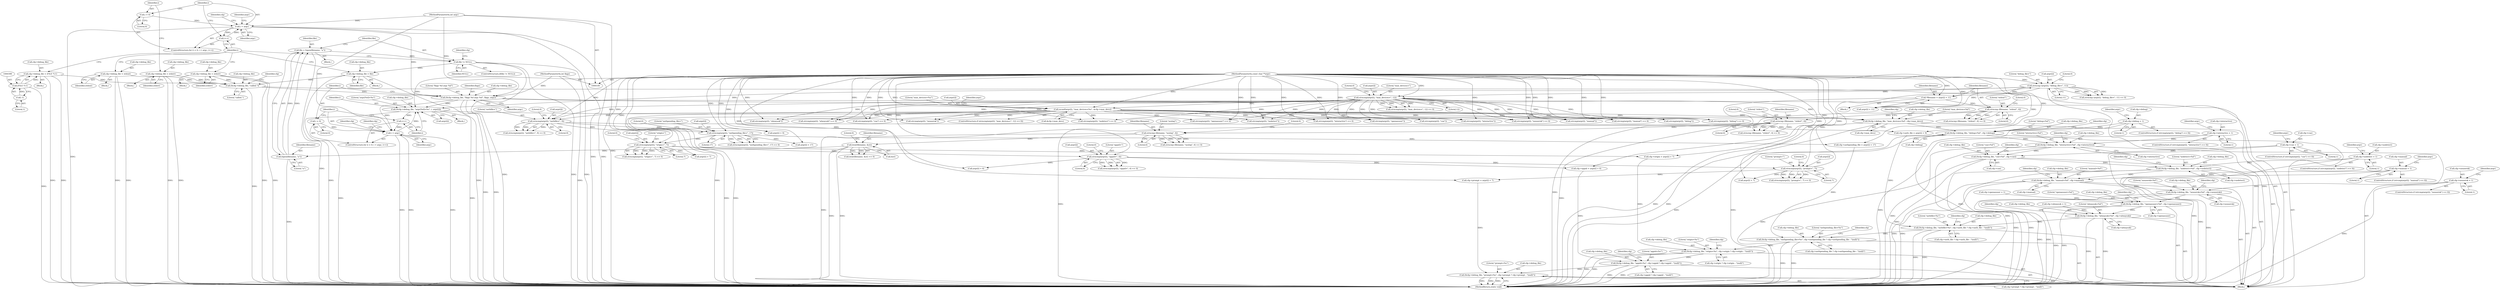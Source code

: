 digraph "0_pam-u2f_18b1914e32b74ff52000f10e97067e841e5fff62_0@pointer" {
"1000518" [label="(Call,D(cfg->debug_file, \"nouserok=%d\", cfg->nouserok))"];
"1000510" [label="(Call,D(cfg->debug_file, \"manual=%d\", cfg->manual))"];
"1000502" [label="(Call,D(cfg->debug_file, \"nodetect=%d\", cfg->nodetect))"];
"1000494" [label="(Call,D(cfg->debug_file, \"cue=%d\", cfg->cue))"];
"1000486" [label="(Call,D(cfg->debug_file, \"interactive=%d\", cfg->interactive))"];
"1000478" [label="(Call,D(cfg->debug_file, \"debug=%d\", cfg->debug))"];
"1000470" [label="(Call,D(cfg->debug_file, \"max_devices=%d\", cfg->max_devs))"];
"1000444" [label="(Call,D(cfg->debug_file, \"flags %d argc %d\", flags, argc))"];
"1000439" [label="(Call,D(cfg->debug_file, \"called.\"))"];
"1000393" [label="(Call,cfg->debug_file = (FILE *)-1)"];
"1000397" [label="(Call,(FILE *)-1)"];
"1000399" [label="(Call,-1)"];
"1000379" [label="(Call,cfg->debug_file = stderr)"];
"1000365" [label="(Call,cfg->debug_file = stdout)"];
"1000112" [label="(Call,cfg->debug_file = stderr)"];
"1000429" [label="(Call,cfg->debug_file = file)"];
"1000425" [label="(Call,file != NULL)"];
"1000419" [label="(Call,file = fopen(filename, \"a\"))"];
"1000421" [label="(Call,fopen(filename, \"a\"))"];
"1000407" [label="(Call,lstat(filename, &st))"];
"1000387" [label="(Call,strncmp (filename, \"syslog\", 6))"];
"1000373" [label="(Call,strncmp (filename, \"stderr\", 6))"];
"1000359" [label="(Call,strncmp (filename, \"stdout\", 6))"];
"1000350" [label="(Call,*filename = argv[i] + 11)"];
"1000341" [label="(Call,strncmp (argv[i], \"debug_file=\", 11))"];
"1000323" [label="(Call,strncmp(argv[i], \"prompt=\", 7))"];
"1000305" [label="(Call,strncmp(argv[i], \"appid=\", 6))"];
"1000287" [label="(Call,strncmp(argv[i], \"origin=\", 7))"];
"1000269" [label="(Call,strncmp(argv[i], \"authpending_file=\", 17))"];
"1000251" [label="(Call,strncmp(argv[i], \"authfile=\", 9))"];
"1000103" [label="(MethodParameterIn,const char **argv)"];
"1000129" [label="(Call,strncmp(argv[i], \"max_devices=\", 12))"];
"1000136" [label="(Call,sscanf(argv[i], \"max_devices=%u\", &cfg->max_devs))"];
"1000101" [label="(MethodParameterIn,int flags)"];
"1000121" [label="(Call,i < argc)"];
"1000124" [label="(Call,i++)"];
"1000118" [label="(Call,i = 0)"];
"1000102" [label="(MethodParameterIn,int argc)"];
"1000461" [label="(Call,D(cfg->debug_file, \"argv[%d]=%s\", i, argv[i]))"];
"1000455" [label="(Call,i < argc)"];
"1000458" [label="(Call,i++)"];
"1000452" [label="(Call,i = 0)"];
"1000166" [label="(Call,cfg->debug = 1)"];
"1000218" [label="(Call,cfg->interactive = 1)"];
"1000231" [label="(Call,cfg->cue = 1)"];
"1000244" [label="(Call,cfg->nodetect = 1)"];
"1000153" [label="(Call,cfg->manual = 1)"];
"1000179" [label="(Call,cfg->nouserok = 1)"];
"1000526" [label="(Call,D(cfg->debug_file, \"openasuser=%d\", cfg->openasuser))"];
"1000534" [label="(Call,D(cfg->debug_file, \"alwaysok=%d\", cfg->alwaysok))"];
"1000542" [label="(Call,D(cfg->debug_file, \"authfile=%s\", cfg->auth_file ? cfg->auth_file : \"(null)\"))"];
"1000555" [label="(Call,D(cfg->debug_file, \"authpending_file=%s\", cfg->authpending_file ? cfg->authpending_file : \"(null)\"))"];
"1000568" [label="(Call,D(cfg->debug_file, \"origin=%s\", cfg->origin ? cfg->origin : \"(null)\"))"];
"1000581" [label="(Call,D(cfg->debug_file, \"appid=%s\", cfg->appid ? cfg->appid : \"(null)\"))"];
"1000594" [label="(Call,D(cfg->debug_file, \"prompt=%s\", cfg->prompt ? cfg->prompt : \"(null)\"))"];
"1000120" [label="(Literal,0)"];
"1000422" [label="(Identifier,filename)"];
"1000351" [label="(Identifier,filename)"];
"1000227" [label="(Identifier,argv)"];
"1000490" [label="(Literal,\"interactive=%d\")"];
"1000433" [label="(Identifier,file)"];
"1000419" [label="(Call,file = fopen(filename, \"a\"))"];
"1000141" [label="(Call,&cfg->max_devs)"];
"1000171" [label="(ControlStructure,if (strcmp(argv[i], \"nouserok\") == 0))"];
"1000365" [label="(Call,cfg->debug_file = stdout)"];
"1000160" [label="(Call,strcmp(argv[i], \"debug\"))"];
"1000162" [label="(Identifier,argv)"];
"1000491" [label="(Call,cfg->interactive)"];
"1000387" [label="(Call,strncmp (filename, \"syslog\", 6))"];
"1000129" [label="(Call,strncmp(argv[i], \"max_devices=\", 12))"];
"1000324" [label="(Call,argv[i])"];
"1000287" [label="(Call,strncmp(argv[i], \"origin=\", 7))"];
"1000330" [label="(Call,cfg->prompt = argv[i] + 7)"];
"1000400" [label="(Literal,1)"];
"1000518" [label="(Call,D(cfg->debug_file, \"nouserok=%d\", cfg->nouserok))"];
"1000327" [label="(Literal,\"prompt=\")"];
"1000440" [label="(Call,cfg->debug_file)"];
"1000269" [label="(Call,strncmp(argv[i], \"authpending_file=\", 17))"];
"1000479" [label="(Call,cfg->debug_file)"];
"1000448" [label="(Literal,\"flags %d argc %d\")"];
"1000406" [label="(Call,lstat(filename, &st) == 0)"];
"1000212" [label="(Call,strcmp(argv[i], \"interactive\"))"];
"1000218" [label="(Call,cfg->interactive = 1)"];
"1000210" [label="(ControlStructure,if (strcmp(argv[i], \"interactive\") == 0))"];
"1000223" [label="(ControlStructure,if (strcmp(argv[i], \"cue\") == 0))"];
"1000157" [label="(Literal,1)"];
"1000431" [label="(Identifier,cfg)"];
"1000159" [label="(Call,strcmp(argv[i], \"debug\") == 0)"];
"1000262" [label="(Call,argv[i] + 9)"];
"1000528" [label="(Identifier,cfg)"];
"1000507" [label="(Call,cfg->nodetect)"];
"1000461" [label="(Call,D(cfg->debug_file, \"argv[%d]=%s\", i, argv[i]))"];
"1000255" [label="(Literal,\"authfile=\")"];
"1000186" [label="(Call,strcmp(argv[i], \"openasuser\"))"];
"1000531" [label="(Call,cfg->openasuser)"];
"1000390" [label="(Literal,6)"];
"1000377" [label="(Literal,0)"];
"1000523" [label="(Call,cfg->nouserok)"];
"1000499" [label="(Call,cfg->cue)"];
"1000188" [label="(Identifier,argv)"];
"1000454" [label="(Literal,0)"];
"1000341" [label="(Call,strncmp (argv[i], \"debug_file=\", 11))"];
"1000183" [label="(Literal,1)"];
"1000352" [label="(Call,argv[i] + 11)"];
"1000328" [label="(Literal,7)"];
"1000486" [label="(Call,D(cfg->debug_file, \"interactive=%d\", cfg->interactive))"];
"1000346" [label="(Literal,11)"];
"1000225" [label="(Call,strcmp(argv[i], \"cue\"))"];
"1000475" [label="(Call,cfg->max_devs)"];
"1000471" [label="(Call,cfg->debug_file)"];
"1000527" [label="(Call,cfg->debug_file)"];
"1000140" [label="(Literal,\"max_devices=%u\")"];
"1000172" [label="(Call,strcmp(argv[i], \"nouserok\") == 0)"];
"1000154" [label="(Call,cfg->manual)"];
"1000348" [label="(Block,)"];
"1000103" [label="(MethodParameterIn,const char **argv)"];
"1000538" [label="(Literal,\"alwaysok=%d\")"];
"1000556" [label="(Call,cfg->debug_file)"];
"1000244" [label="(Call,cfg->nodetect = 1)"];
"1000427" [label="(Identifier,NULL)"];
"1000409" [label="(Call,&st)"];
"1000251" [label="(Call,strncmp(argv[i], \"authfile=\", 9))"];
"1000117" [label="(ControlStructure,for (i = 0; i < argc; i++))"];
"1000573" [label="(Call,cfg->origin ? cfg->origin : \"(null)\")"];
"1000274" [label="(Literal,17)"];
"1000248" [label="(Literal,1)"];
"1000361" [label="(Literal,\"stdout\")"];
"1000137" [label="(Call,argv[i])"];
"1000372" [label="(Call,strncmp (filename, \"stderr\", 6) == 0)"];
"1000288" [label="(Call,argv[i])"];
"1000124" [label="(Call,i++)"];
"1000452" [label="(Call,i = 0)"];
"1000596" [label="(Identifier,cfg)"];
"1000258" [label="(Call,cfg->auth_file = argv[i] + 9)"];
"1000478" [label="(Call,D(cfg->debug_file, \"debug=%d\", cfg->debug))"];
"1000362" [label="(Literal,6)"];
"1000147" [label="(Call,strcmp(argv[i], \"manual\"))"];
"1000146" [label="(Call,strcmp(argv[i], \"manual\") == 0)"];
"1000273" [label="(Literal,\"authpending_file=\")"];
"1000375" [label="(Literal,\"stderr\")"];
"1000450" [label="(Identifier,argc)"];
"1000268" [label="(Call,strncmp(argv[i], \"authpending_file=\", 17) == 0)"];
"1000198" [label="(Call,strcmp(argv[i], \"alwaysok\") == 0)"];
"1000536" [label="(Identifier,cfg)"];
"1000449" [label="(Identifier,flags)"];
"1000323" [label="(Call,strncmp(argv[i], \"prompt=\", 7))"];
"1000306" [label="(Call,argv[i])"];
"1000122" [label="(Identifier,i)"];
"1000224" [label="(Call,strcmp(argv[i], \"cue\") == 0)"];
"1000127" [label="(ControlStructure,if (strncmp(argv[i], \"max_devices=\", 12) == 0))"];
"1000555" [label="(Call,D(cfg->debug_file, \"authpending_file=%s\", cfg->authpending_file ? cfg->authpending_file : \"(null)\"))"];
"1000474" [label="(Literal,\"max_devices=%d\")"];
"1000543" [label="(Call,cfg->debug_file)"];
"1000380" [label="(Call,cfg->debug_file)"];
"1000408" [label="(Identifier,filename)"];
"1000175" [label="(Identifier,argv)"];
"1000342" [label="(Call,argv[i])"];
"1000311" [label="(Literal,0)"];
"1000304" [label="(Call,strncmp(argv[i], \"appid=\", 6) == 0)"];
"1000292" [label="(Literal,7)"];
"1000270" [label="(Call,argv[i])"];
"1000275" [label="(Literal,0)"];
"1000544" [label="(Identifier,cfg)"];
"1000535" [label="(Call,cfg->debug_file)"];
"1000170" [label="(Literal,1)"];
"1000360" [label="(Identifier,filename)"];
"1000526" [label="(Call,D(cfg->debug_file, \"openasuser=%d\", cfg->openasuser))"];
"1000286" [label="(Call,strncmp(argv[i], \"origin=\", 7) == 0)"];
"1000496" [label="(Identifier,cfg)"];
"1000520" [label="(Identifier,cfg)"];
"1000166" [label="(Call,cfg->debug = 1)"];
"1000359" [label="(Call,strncmp (filename, \"stdout\", 6))"];
"1000546" [label="(Literal,\"authfile=%s\")"];
"1000581" [label="(Call,D(cfg->debug_file, \"appid=%s\", cfg->appid ? cfg->appid : \"(null)\"))"];
"1000522" [label="(Literal,\"nouserok=%d\")"];
"1000498" [label="(Literal,\"cue=%d\")"];
"1000173" [label="(Call,strcmp(argv[i], \"nouserok\"))"];
"1000128" [label="(Call,strncmp(argv[i], \"max_devices=\", 12) == 0)"];
"1000222" [label="(Literal,1)"];
"1000511" [label="(Call,cfg->debug_file)"];
"1000376" [label="(Literal,6)"];
"1000470" [label="(Call,D(cfg->debug_file, \"max_devices=%d\", cfg->max_devs))"];
"1000113" [label="(Call,cfg->debug_file)"];
"1000428" [label="(Block,)"];
"1000134" [label="(Literal,12)"];
"1000322" [label="(Call,strncmp(argv[i], \"prompt=\", 7) == 0)"];
"1000386" [label="(Call,strncmp (filename, \"syslog\", 6) == 0)"];
"1000240" [label="(Identifier,argv)"];
"1000236" [label="(ControlStructure,if (strcmp(argv[i], \"nodetect\") == 0))"];
"1000515" [label="(Call,cfg->manual)"];
"1000280" [label="(Call,argv[i] + 17)"];
"1000235" [label="(Literal,1)"];
"1000502" [label="(Call,D(cfg->debug_file, \"nodetect=%d\", cfg->nodetect))"];
"1000514" [label="(Literal,\"manual=%d\")"];
"1000425" [label="(Call,file != NULL)"];
"1000423" [label="(Literal,\"a\")"];
"1000334" [label="(Call,argv[i] + 7)"];
"1000309" [label="(Literal,\"appid=\")"];
"1000559" [label="(Literal,\"authpending_file=%s\")"];
"1000399" [label="(Call,-1)"];
"1000488" [label="(Identifier,cfg)"];
"1000347" [label="(Literal,0)"];
"1000569" [label="(Call,cfg->debug_file)"];
"1000594" [label="(Call,D(cfg->debug_file, \"prompt=%s\", cfg->prompt ? cfg->prompt : \"(null)\"))"];
"1000436" [label="(Identifier,cfg)"];
"1000472" [label="(Identifier,cfg)"];
"1000389" [label="(Literal,\"syslog\")"];
"1000316" [label="(Call,argv[i] + 6)"];
"1000252" [label="(Call,argv[i])"];
"1000421" [label="(Call,fopen(filename, \"a\"))"];
"1000305" [label="(Call,strncmp(argv[i], \"appid=\", 6))"];
"1000458" [label="(Call,i++)"];
"1000460" [label="(Block,)"];
"1000153" [label="(Call,cfg->manual = 1)"];
"1000504" [label="(Identifier,cfg)"];
"1000482" [label="(Literal,\"debug=%d\")"];
"1000394" [label="(Call,cfg->debug_file)"];
"1000430" [label="(Call,cfg->debug_file)"];
"1000466" [label="(Identifier,i)"];
"1000219" [label="(Call,cfg->interactive)"];
"1000572" [label="(Literal,\"origin=%s\")"];
"1000443" [label="(Literal,\"called.\")"];
"1000451" [label="(ControlStructure,for (i = 0; i < argc; i++))"];
"1000294" [label="(Call,cfg->origin = argv[i] + 7)"];
"1000446" [label="(Identifier,cfg)"];
"1000383" [label="(Identifier,stderr)"];
"1000364" [label="(Block,)"];
"1000373" [label="(Call,strncmp (filename, \"stderr\", 6))"];
"1000340" [label="(Call,strncmp (argv[i], \"debug_file=\", 11) == 0)"];
"1000542" [label="(Call,D(cfg->debug_file, \"authfile=%s\", cfg->auth_file ? cfg->auth_file : \"(null)\"))"];
"1000192" [label="(Call,cfg->openasuser = 1)"];
"1000607" [label="(MethodReturn,static void)"];
"1000231" [label="(Call,cfg->cue = 1)"];
"1000112" [label="(Call,cfg->debug_file = stderr)"];
"1000438" [label="(Block,)"];
"1000510" [label="(Call,D(cfg->debug_file, \"manual=%d\", cfg->manual))"];
"1000512" [label="(Identifier,cfg)"];
"1000105" [label="(Block,)"];
"1000480" [label="(Identifier,cfg)"];
"1000595" [label="(Call,cfg->debug_file)"];
"1000257" [label="(Literal,0)"];
"1000557" [label="(Identifier,cfg)"];
"1000424" [label="(ControlStructure,if(file != NULL))"];
"1000245" [label="(Call,cfg->nodetect)"];
"1000391" [label="(Literal,0)"];
"1000453" [label="(Identifier,i)"];
"1000131" [label="(Identifier,argv)"];
"1000429" [label="(Call,cfg->debug_file = file)"];
"1000444" [label="(Call,D(cfg->debug_file, \"flags %d argc %d\", flags, argc))"];
"1000363" [label="(Literal,0)"];
"1000583" [label="(Identifier,cfg)"];
"1000457" [label="(Identifier,argc)"];
"1000397" [label="(Call,(FILE *)-1)"];
"1000586" [label="(Call,cfg->appid ? cfg->appid : \"(null)\")"];
"1000598" [label="(Literal,\"prompt=%s\")"];
"1000123" [label="(Identifier,argc)"];
"1000179" [label="(Call,cfg->nouserok = 1)"];
"1000298" [label="(Call,argv[i] + 7)"];
"1000256" [label="(Literal,9)"];
"1000237" [label="(Call,strcmp(argv[i], \"nodetect\") == 0)"];
"1000439" [label="(Call,D(cfg->debug_file, \"called.\"))"];
"1000445" [label="(Call,cfg->debug_file)"];
"1000455" [label="(Call,i < argc)"];
"1000145" [label="(ControlStructure,if (strcmp(argv[i], \"manual\") == 0))"];
"1000459" [label="(Identifier,i)"];
"1000530" [label="(Literal,\"openasuser=%d\")"];
"1000369" [label="(Identifier,stdout)"];
"1000135" [label="(Literal,0)"];
"1000205" [label="(Call,cfg->alwaysok = 1)"];
"1000456" [label="(Identifier,i)"];
"1000185" [label="(Call,strcmp(argv[i], \"openasuser\") == 0)"];
"1000130" [label="(Call,argv[i])"];
"1000312" [label="(Call,cfg->appid = argv[i] + 6)"];
"1000465" [label="(Literal,\"argv[%d]=%s\")"];
"1000539" [label="(Call,cfg->alwaysok)"];
"1000238" [label="(Call,strcmp(argv[i], \"nodetect\"))"];
"1000570" [label="(Identifier,cfg)"];
"1000250" [label="(Call,strncmp(argv[i], \"authfile=\", 9) == 0)"];
"1000149" [label="(Identifier,argv)"];
"1000102" [label="(MethodParameterIn,int argc)"];
"1000121" [label="(Call,i < argc)"];
"1000211" [label="(Call,strcmp(argv[i], \"interactive\") == 0)"];
"1000467" [label="(Call,argv[i])"];
"1000253" [label="(Identifier,argv)"];
"1000167" [label="(Call,cfg->debug)"];
"1000291" [label="(Literal,\"origin=\")"];
"1000494" [label="(Call,D(cfg->debug_file, \"cue=%d\", cfg->cue))"];
"1000483" [label="(Call,cfg->debug)"];
"1000599" [label="(Call,cfg->prompt ? cfg->prompt : \"(null)\")"];
"1000462" [label="(Call,cfg->debug_file)"];
"1000519" [label="(Call,cfg->debug_file)"];
"1000329" [label="(Literal,0)"];
"1000101" [label="(MethodParameterIn,int flags)"];
"1000180" [label="(Call,cfg->nouserok)"];
"1000276" [label="(Call,cfg->authpending_file = argv[i] + 17)"];
"1000232" [label="(Call,cfg->cue)"];
"1000118" [label="(Call,i = 0)"];
"1000119" [label="(Identifier,i)"];
"1000506" [label="(Literal,\"nodetect=%d\")"];
"1000393" [label="(Call,cfg->debug_file = (FILE *)-1)"];
"1000392" [label="(Block,)"];
"1000374" [label="(Identifier,filename)"];
"1000125" [label="(Identifier,i)"];
"1000388" [label="(Identifier,filename)"];
"1000358" [label="(Call,strncmp (filename, \"stdout\", 6) == 0)"];
"1000568" [label="(Call,D(cfg->debug_file, \"origin=%s\", cfg->origin ? cfg->origin : \"(null)\"))"];
"1000418" [label="(Block,)"];
"1000136" [label="(Call,sscanf(argv[i], \"max_devices=%u\", &cfg->max_devs))"];
"1000407" [label="(Call,lstat(filename, &st))"];
"1000310" [label="(Literal,6)"];
"1000463" [label="(Identifier,cfg)"];
"1000350" [label="(Call,*filename = argv[i] + 11)"];
"1000534" [label="(Call,D(cfg->debug_file, \"alwaysok=%d\", cfg->alwaysok))"];
"1000560" [label="(Call,cfg->authpending_file ? cfg->authpending_file : \"(null)\")"];
"1000293" [label="(Literal,0)"];
"1000503" [label="(Call,cfg->debug_file)"];
"1000379" [label="(Call,cfg->debug_file = stderr)"];
"1000378" [label="(Block,)"];
"1000547" [label="(Call,cfg->auth_file ? cfg->auth_file : \"(null)\")"];
"1000345" [label="(Literal,\"debug_file=\")"];
"1000116" [label="(Identifier,stderr)"];
"1000133" [label="(Literal,\"max_devices=\")"];
"1000426" [label="(Identifier,file)"];
"1000158" [label="(ControlStructure,if (strcmp(argv[i], \"debug\") == 0))"];
"1000199" [label="(Call,strcmp(argv[i], \"alwaysok\"))"];
"1000585" [label="(Literal,\"appid=%s\")"];
"1000366" [label="(Call,cfg->debug_file)"];
"1000420" [label="(Identifier,file)"];
"1000487" [label="(Call,cfg->debug_file)"];
"1000582" [label="(Call,cfg->debug_file)"];
"1000495" [label="(Call,cfg->debug_file)"];
"1000411" [label="(Literal,0)"];
"1000518" -> "1000438"  [label="AST: "];
"1000518" -> "1000523"  [label="CFG: "];
"1000519" -> "1000518"  [label="AST: "];
"1000522" -> "1000518"  [label="AST: "];
"1000523" -> "1000518"  [label="AST: "];
"1000528" -> "1000518"  [label="CFG: "];
"1000518" -> "1000607"  [label="DDG: "];
"1000518" -> "1000607"  [label="DDG: "];
"1000510" -> "1000518"  [label="DDG: "];
"1000179" -> "1000518"  [label="DDG: "];
"1000518" -> "1000526"  [label="DDG: "];
"1000510" -> "1000438"  [label="AST: "];
"1000510" -> "1000515"  [label="CFG: "];
"1000511" -> "1000510"  [label="AST: "];
"1000514" -> "1000510"  [label="AST: "];
"1000515" -> "1000510"  [label="AST: "];
"1000520" -> "1000510"  [label="CFG: "];
"1000510" -> "1000607"  [label="DDG: "];
"1000510" -> "1000607"  [label="DDG: "];
"1000502" -> "1000510"  [label="DDG: "];
"1000153" -> "1000510"  [label="DDG: "];
"1000502" -> "1000438"  [label="AST: "];
"1000502" -> "1000507"  [label="CFG: "];
"1000503" -> "1000502"  [label="AST: "];
"1000506" -> "1000502"  [label="AST: "];
"1000507" -> "1000502"  [label="AST: "];
"1000512" -> "1000502"  [label="CFG: "];
"1000502" -> "1000607"  [label="DDG: "];
"1000502" -> "1000607"  [label="DDG: "];
"1000494" -> "1000502"  [label="DDG: "];
"1000244" -> "1000502"  [label="DDG: "];
"1000494" -> "1000438"  [label="AST: "];
"1000494" -> "1000499"  [label="CFG: "];
"1000495" -> "1000494"  [label="AST: "];
"1000498" -> "1000494"  [label="AST: "];
"1000499" -> "1000494"  [label="AST: "];
"1000504" -> "1000494"  [label="CFG: "];
"1000494" -> "1000607"  [label="DDG: "];
"1000494" -> "1000607"  [label="DDG: "];
"1000486" -> "1000494"  [label="DDG: "];
"1000231" -> "1000494"  [label="DDG: "];
"1000486" -> "1000438"  [label="AST: "];
"1000486" -> "1000491"  [label="CFG: "];
"1000487" -> "1000486"  [label="AST: "];
"1000490" -> "1000486"  [label="AST: "];
"1000491" -> "1000486"  [label="AST: "];
"1000496" -> "1000486"  [label="CFG: "];
"1000486" -> "1000607"  [label="DDG: "];
"1000486" -> "1000607"  [label="DDG: "];
"1000478" -> "1000486"  [label="DDG: "];
"1000218" -> "1000486"  [label="DDG: "];
"1000478" -> "1000438"  [label="AST: "];
"1000478" -> "1000483"  [label="CFG: "];
"1000479" -> "1000478"  [label="AST: "];
"1000482" -> "1000478"  [label="AST: "];
"1000483" -> "1000478"  [label="AST: "];
"1000488" -> "1000478"  [label="CFG: "];
"1000478" -> "1000607"  [label="DDG: "];
"1000478" -> "1000607"  [label="DDG: "];
"1000470" -> "1000478"  [label="DDG: "];
"1000166" -> "1000478"  [label="DDG: "];
"1000470" -> "1000438"  [label="AST: "];
"1000470" -> "1000475"  [label="CFG: "];
"1000471" -> "1000470"  [label="AST: "];
"1000474" -> "1000470"  [label="AST: "];
"1000475" -> "1000470"  [label="AST: "];
"1000480" -> "1000470"  [label="CFG: "];
"1000470" -> "1000607"  [label="DDG: "];
"1000470" -> "1000607"  [label="DDG: "];
"1000444" -> "1000470"  [label="DDG: "];
"1000461" -> "1000470"  [label="DDG: "];
"1000136" -> "1000470"  [label="DDG: "];
"1000444" -> "1000438"  [label="AST: "];
"1000444" -> "1000450"  [label="CFG: "];
"1000445" -> "1000444"  [label="AST: "];
"1000448" -> "1000444"  [label="AST: "];
"1000449" -> "1000444"  [label="AST: "];
"1000450" -> "1000444"  [label="AST: "];
"1000453" -> "1000444"  [label="CFG: "];
"1000444" -> "1000607"  [label="DDG: "];
"1000444" -> "1000607"  [label="DDG: "];
"1000439" -> "1000444"  [label="DDG: "];
"1000101" -> "1000444"  [label="DDG: "];
"1000121" -> "1000444"  [label="DDG: "];
"1000102" -> "1000444"  [label="DDG: "];
"1000444" -> "1000455"  [label="DDG: "];
"1000444" -> "1000461"  [label="DDG: "];
"1000439" -> "1000438"  [label="AST: "];
"1000439" -> "1000443"  [label="CFG: "];
"1000440" -> "1000439"  [label="AST: "];
"1000443" -> "1000439"  [label="AST: "];
"1000446" -> "1000439"  [label="CFG: "];
"1000439" -> "1000607"  [label="DDG: "];
"1000393" -> "1000439"  [label="DDG: "];
"1000379" -> "1000439"  [label="DDG: "];
"1000365" -> "1000439"  [label="DDG: "];
"1000112" -> "1000439"  [label="DDG: "];
"1000429" -> "1000439"  [label="DDG: "];
"1000393" -> "1000392"  [label="AST: "];
"1000393" -> "1000397"  [label="CFG: "];
"1000394" -> "1000393"  [label="AST: "];
"1000397" -> "1000393"  [label="AST: "];
"1000125" -> "1000393"  [label="CFG: "];
"1000393" -> "1000607"  [label="DDG: "];
"1000393" -> "1000607"  [label="DDG: "];
"1000397" -> "1000393"  [label="DDG: "];
"1000397" -> "1000399"  [label="CFG: "];
"1000398" -> "1000397"  [label="AST: "];
"1000399" -> "1000397"  [label="AST: "];
"1000397" -> "1000607"  [label="DDG: "];
"1000399" -> "1000397"  [label="DDG: "];
"1000399" -> "1000400"  [label="CFG: "];
"1000400" -> "1000399"  [label="AST: "];
"1000379" -> "1000378"  [label="AST: "];
"1000379" -> "1000383"  [label="CFG: "];
"1000380" -> "1000379"  [label="AST: "];
"1000383" -> "1000379"  [label="AST: "];
"1000125" -> "1000379"  [label="CFG: "];
"1000379" -> "1000607"  [label="DDG: "];
"1000379" -> "1000607"  [label="DDG: "];
"1000365" -> "1000364"  [label="AST: "];
"1000365" -> "1000369"  [label="CFG: "];
"1000366" -> "1000365"  [label="AST: "];
"1000369" -> "1000365"  [label="AST: "];
"1000125" -> "1000365"  [label="CFG: "];
"1000365" -> "1000607"  [label="DDG: "];
"1000365" -> "1000607"  [label="DDG: "];
"1000112" -> "1000105"  [label="AST: "];
"1000112" -> "1000116"  [label="CFG: "];
"1000113" -> "1000112"  [label="AST: "];
"1000116" -> "1000112"  [label="AST: "];
"1000119" -> "1000112"  [label="CFG: "];
"1000112" -> "1000607"  [label="DDG: "];
"1000112" -> "1000607"  [label="DDG: "];
"1000429" -> "1000428"  [label="AST: "];
"1000429" -> "1000433"  [label="CFG: "];
"1000430" -> "1000429"  [label="AST: "];
"1000433" -> "1000429"  [label="AST: "];
"1000125" -> "1000429"  [label="CFG: "];
"1000429" -> "1000607"  [label="DDG: "];
"1000429" -> "1000607"  [label="DDG: "];
"1000425" -> "1000429"  [label="DDG: "];
"1000425" -> "1000424"  [label="AST: "];
"1000425" -> "1000427"  [label="CFG: "];
"1000426" -> "1000425"  [label="AST: "];
"1000427" -> "1000425"  [label="AST: "];
"1000431" -> "1000425"  [label="CFG: "];
"1000125" -> "1000425"  [label="CFG: "];
"1000425" -> "1000607"  [label="DDG: "];
"1000425" -> "1000607"  [label="DDG: "];
"1000425" -> "1000607"  [label="DDG: "];
"1000419" -> "1000425"  [label="DDG: "];
"1000419" -> "1000418"  [label="AST: "];
"1000419" -> "1000421"  [label="CFG: "];
"1000420" -> "1000419"  [label="AST: "];
"1000421" -> "1000419"  [label="AST: "];
"1000426" -> "1000419"  [label="CFG: "];
"1000419" -> "1000607"  [label="DDG: "];
"1000421" -> "1000419"  [label="DDG: "];
"1000421" -> "1000419"  [label="DDG: "];
"1000421" -> "1000423"  [label="CFG: "];
"1000422" -> "1000421"  [label="AST: "];
"1000423" -> "1000421"  [label="AST: "];
"1000421" -> "1000607"  [label="DDG: "];
"1000407" -> "1000421"  [label="DDG: "];
"1000407" -> "1000406"  [label="AST: "];
"1000407" -> "1000409"  [label="CFG: "];
"1000408" -> "1000407"  [label="AST: "];
"1000409" -> "1000407"  [label="AST: "];
"1000411" -> "1000407"  [label="CFG: "];
"1000407" -> "1000607"  [label="DDG: "];
"1000407" -> "1000607"  [label="DDG: "];
"1000407" -> "1000406"  [label="DDG: "];
"1000407" -> "1000406"  [label="DDG: "];
"1000387" -> "1000407"  [label="DDG: "];
"1000387" -> "1000386"  [label="AST: "];
"1000387" -> "1000390"  [label="CFG: "];
"1000388" -> "1000387"  [label="AST: "];
"1000389" -> "1000387"  [label="AST: "];
"1000390" -> "1000387"  [label="AST: "];
"1000391" -> "1000387"  [label="CFG: "];
"1000387" -> "1000607"  [label="DDG: "];
"1000387" -> "1000386"  [label="DDG: "];
"1000387" -> "1000386"  [label="DDG: "];
"1000387" -> "1000386"  [label="DDG: "];
"1000373" -> "1000387"  [label="DDG: "];
"1000373" -> "1000372"  [label="AST: "];
"1000373" -> "1000376"  [label="CFG: "];
"1000374" -> "1000373"  [label="AST: "];
"1000375" -> "1000373"  [label="AST: "];
"1000376" -> "1000373"  [label="AST: "];
"1000377" -> "1000373"  [label="CFG: "];
"1000373" -> "1000607"  [label="DDG: "];
"1000373" -> "1000372"  [label="DDG: "];
"1000373" -> "1000372"  [label="DDG: "];
"1000373" -> "1000372"  [label="DDG: "];
"1000359" -> "1000373"  [label="DDG: "];
"1000359" -> "1000358"  [label="AST: "];
"1000359" -> "1000362"  [label="CFG: "];
"1000360" -> "1000359"  [label="AST: "];
"1000361" -> "1000359"  [label="AST: "];
"1000362" -> "1000359"  [label="AST: "];
"1000363" -> "1000359"  [label="CFG: "];
"1000359" -> "1000607"  [label="DDG: "];
"1000359" -> "1000358"  [label="DDG: "];
"1000359" -> "1000358"  [label="DDG: "];
"1000359" -> "1000358"  [label="DDG: "];
"1000350" -> "1000359"  [label="DDG: "];
"1000350" -> "1000348"  [label="AST: "];
"1000350" -> "1000352"  [label="CFG: "];
"1000351" -> "1000350"  [label="AST: "];
"1000352" -> "1000350"  [label="AST: "];
"1000360" -> "1000350"  [label="CFG: "];
"1000350" -> "1000607"  [label="DDG: "];
"1000341" -> "1000350"  [label="DDG: "];
"1000103" -> "1000350"  [label="DDG: "];
"1000341" -> "1000340"  [label="AST: "];
"1000341" -> "1000346"  [label="CFG: "];
"1000342" -> "1000341"  [label="AST: "];
"1000345" -> "1000341"  [label="AST: "];
"1000346" -> "1000341"  [label="AST: "];
"1000347" -> "1000341"  [label="CFG: "];
"1000341" -> "1000607"  [label="DDG: "];
"1000341" -> "1000129"  [label="DDG: "];
"1000341" -> "1000340"  [label="DDG: "];
"1000341" -> "1000340"  [label="DDG: "];
"1000341" -> "1000340"  [label="DDG: "];
"1000323" -> "1000341"  [label="DDG: "];
"1000103" -> "1000341"  [label="DDG: "];
"1000341" -> "1000352"  [label="DDG: "];
"1000341" -> "1000461"  [label="DDG: "];
"1000323" -> "1000322"  [label="AST: "];
"1000323" -> "1000328"  [label="CFG: "];
"1000324" -> "1000323"  [label="AST: "];
"1000327" -> "1000323"  [label="AST: "];
"1000328" -> "1000323"  [label="AST: "];
"1000329" -> "1000323"  [label="CFG: "];
"1000323" -> "1000322"  [label="DDG: "];
"1000323" -> "1000322"  [label="DDG: "];
"1000323" -> "1000322"  [label="DDG: "];
"1000305" -> "1000323"  [label="DDG: "];
"1000103" -> "1000323"  [label="DDG: "];
"1000323" -> "1000330"  [label="DDG: "];
"1000323" -> "1000334"  [label="DDG: "];
"1000305" -> "1000304"  [label="AST: "];
"1000305" -> "1000310"  [label="CFG: "];
"1000306" -> "1000305"  [label="AST: "];
"1000309" -> "1000305"  [label="AST: "];
"1000310" -> "1000305"  [label="AST: "];
"1000311" -> "1000305"  [label="CFG: "];
"1000305" -> "1000304"  [label="DDG: "];
"1000305" -> "1000304"  [label="DDG: "];
"1000305" -> "1000304"  [label="DDG: "];
"1000287" -> "1000305"  [label="DDG: "];
"1000103" -> "1000305"  [label="DDG: "];
"1000305" -> "1000312"  [label="DDG: "];
"1000305" -> "1000316"  [label="DDG: "];
"1000287" -> "1000286"  [label="AST: "];
"1000287" -> "1000292"  [label="CFG: "];
"1000288" -> "1000287"  [label="AST: "];
"1000291" -> "1000287"  [label="AST: "];
"1000292" -> "1000287"  [label="AST: "];
"1000293" -> "1000287"  [label="CFG: "];
"1000287" -> "1000286"  [label="DDG: "];
"1000287" -> "1000286"  [label="DDG: "];
"1000287" -> "1000286"  [label="DDG: "];
"1000269" -> "1000287"  [label="DDG: "];
"1000103" -> "1000287"  [label="DDG: "];
"1000287" -> "1000294"  [label="DDG: "];
"1000287" -> "1000298"  [label="DDG: "];
"1000269" -> "1000268"  [label="AST: "];
"1000269" -> "1000274"  [label="CFG: "];
"1000270" -> "1000269"  [label="AST: "];
"1000273" -> "1000269"  [label="AST: "];
"1000274" -> "1000269"  [label="AST: "];
"1000275" -> "1000269"  [label="CFG: "];
"1000269" -> "1000268"  [label="DDG: "];
"1000269" -> "1000268"  [label="DDG: "];
"1000269" -> "1000268"  [label="DDG: "];
"1000251" -> "1000269"  [label="DDG: "];
"1000103" -> "1000269"  [label="DDG: "];
"1000269" -> "1000276"  [label="DDG: "];
"1000269" -> "1000280"  [label="DDG: "];
"1000251" -> "1000250"  [label="AST: "];
"1000251" -> "1000256"  [label="CFG: "];
"1000252" -> "1000251"  [label="AST: "];
"1000255" -> "1000251"  [label="AST: "];
"1000256" -> "1000251"  [label="AST: "];
"1000257" -> "1000251"  [label="CFG: "];
"1000251" -> "1000250"  [label="DDG: "];
"1000251" -> "1000250"  [label="DDG: "];
"1000251" -> "1000250"  [label="DDG: "];
"1000103" -> "1000251"  [label="DDG: "];
"1000129" -> "1000251"  [label="DDG: "];
"1000136" -> "1000251"  [label="DDG: "];
"1000251" -> "1000258"  [label="DDG: "];
"1000251" -> "1000262"  [label="DDG: "];
"1000103" -> "1000100"  [label="AST: "];
"1000103" -> "1000607"  [label="DDG: "];
"1000103" -> "1000129"  [label="DDG: "];
"1000103" -> "1000136"  [label="DDG: "];
"1000103" -> "1000146"  [label="DDG: "];
"1000103" -> "1000147"  [label="DDG: "];
"1000103" -> "1000159"  [label="DDG: "];
"1000103" -> "1000160"  [label="DDG: "];
"1000103" -> "1000172"  [label="DDG: "];
"1000103" -> "1000173"  [label="DDG: "];
"1000103" -> "1000185"  [label="DDG: "];
"1000103" -> "1000186"  [label="DDG: "];
"1000103" -> "1000198"  [label="DDG: "];
"1000103" -> "1000199"  [label="DDG: "];
"1000103" -> "1000211"  [label="DDG: "];
"1000103" -> "1000212"  [label="DDG: "];
"1000103" -> "1000224"  [label="DDG: "];
"1000103" -> "1000225"  [label="DDG: "];
"1000103" -> "1000237"  [label="DDG: "];
"1000103" -> "1000238"  [label="DDG: "];
"1000103" -> "1000258"  [label="DDG: "];
"1000103" -> "1000262"  [label="DDG: "];
"1000103" -> "1000276"  [label="DDG: "];
"1000103" -> "1000280"  [label="DDG: "];
"1000103" -> "1000294"  [label="DDG: "];
"1000103" -> "1000298"  [label="DDG: "];
"1000103" -> "1000312"  [label="DDG: "];
"1000103" -> "1000316"  [label="DDG: "];
"1000103" -> "1000330"  [label="DDG: "];
"1000103" -> "1000334"  [label="DDG: "];
"1000103" -> "1000352"  [label="DDG: "];
"1000103" -> "1000461"  [label="DDG: "];
"1000129" -> "1000128"  [label="AST: "];
"1000129" -> "1000134"  [label="CFG: "];
"1000130" -> "1000129"  [label="AST: "];
"1000133" -> "1000129"  [label="AST: "];
"1000134" -> "1000129"  [label="AST: "];
"1000135" -> "1000129"  [label="CFG: "];
"1000129" -> "1000128"  [label="DDG: "];
"1000129" -> "1000128"  [label="DDG: "];
"1000129" -> "1000128"  [label="DDG: "];
"1000129" -> "1000136"  [label="DDG: "];
"1000129" -> "1000146"  [label="DDG: "];
"1000129" -> "1000147"  [label="DDG: "];
"1000129" -> "1000159"  [label="DDG: "];
"1000129" -> "1000160"  [label="DDG: "];
"1000129" -> "1000172"  [label="DDG: "];
"1000129" -> "1000173"  [label="DDG: "];
"1000129" -> "1000185"  [label="DDG: "];
"1000129" -> "1000186"  [label="DDG: "];
"1000129" -> "1000198"  [label="DDG: "];
"1000129" -> "1000199"  [label="DDG: "];
"1000129" -> "1000211"  [label="DDG: "];
"1000129" -> "1000212"  [label="DDG: "];
"1000129" -> "1000224"  [label="DDG: "];
"1000129" -> "1000225"  [label="DDG: "];
"1000129" -> "1000237"  [label="DDG: "];
"1000129" -> "1000238"  [label="DDG: "];
"1000136" -> "1000127"  [label="AST: "];
"1000136" -> "1000141"  [label="CFG: "];
"1000137" -> "1000136"  [label="AST: "];
"1000140" -> "1000136"  [label="AST: "];
"1000141" -> "1000136"  [label="AST: "];
"1000149" -> "1000136"  [label="CFG: "];
"1000136" -> "1000607"  [label="DDG: "];
"1000136" -> "1000607"  [label="DDG: "];
"1000136" -> "1000146"  [label="DDG: "];
"1000136" -> "1000147"  [label="DDG: "];
"1000136" -> "1000159"  [label="DDG: "];
"1000136" -> "1000160"  [label="DDG: "];
"1000136" -> "1000172"  [label="DDG: "];
"1000136" -> "1000173"  [label="DDG: "];
"1000136" -> "1000185"  [label="DDG: "];
"1000136" -> "1000186"  [label="DDG: "];
"1000136" -> "1000198"  [label="DDG: "];
"1000136" -> "1000199"  [label="DDG: "];
"1000136" -> "1000211"  [label="DDG: "];
"1000136" -> "1000212"  [label="DDG: "];
"1000136" -> "1000224"  [label="DDG: "];
"1000136" -> "1000225"  [label="DDG: "];
"1000136" -> "1000237"  [label="DDG: "];
"1000136" -> "1000238"  [label="DDG: "];
"1000101" -> "1000100"  [label="AST: "];
"1000101" -> "1000607"  [label="DDG: "];
"1000121" -> "1000117"  [label="AST: "];
"1000121" -> "1000123"  [label="CFG: "];
"1000122" -> "1000121"  [label="AST: "];
"1000123" -> "1000121"  [label="AST: "];
"1000131" -> "1000121"  [label="CFG: "];
"1000436" -> "1000121"  [label="CFG: "];
"1000121" -> "1000607"  [label="DDG: "];
"1000121" -> "1000607"  [label="DDG: "];
"1000121" -> "1000607"  [label="DDG: "];
"1000124" -> "1000121"  [label="DDG: "];
"1000118" -> "1000121"  [label="DDG: "];
"1000102" -> "1000121"  [label="DDG: "];
"1000121" -> "1000124"  [label="DDG: "];
"1000124" -> "1000117"  [label="AST: "];
"1000124" -> "1000125"  [label="CFG: "];
"1000125" -> "1000124"  [label="AST: "];
"1000122" -> "1000124"  [label="CFG: "];
"1000118" -> "1000117"  [label="AST: "];
"1000118" -> "1000120"  [label="CFG: "];
"1000119" -> "1000118"  [label="AST: "];
"1000120" -> "1000118"  [label="AST: "];
"1000122" -> "1000118"  [label="CFG: "];
"1000102" -> "1000100"  [label="AST: "];
"1000102" -> "1000607"  [label="DDG: "];
"1000102" -> "1000455"  [label="DDG: "];
"1000461" -> "1000460"  [label="AST: "];
"1000461" -> "1000467"  [label="CFG: "];
"1000462" -> "1000461"  [label="AST: "];
"1000465" -> "1000461"  [label="AST: "];
"1000466" -> "1000461"  [label="AST: "];
"1000467" -> "1000461"  [label="AST: "];
"1000459" -> "1000461"  [label="CFG: "];
"1000461" -> "1000607"  [label="DDG: "];
"1000461" -> "1000607"  [label="DDG: "];
"1000461" -> "1000458"  [label="DDG: "];
"1000455" -> "1000461"  [label="DDG: "];
"1000455" -> "1000451"  [label="AST: "];
"1000455" -> "1000457"  [label="CFG: "];
"1000456" -> "1000455"  [label="AST: "];
"1000457" -> "1000455"  [label="AST: "];
"1000463" -> "1000455"  [label="CFG: "];
"1000472" -> "1000455"  [label="CFG: "];
"1000455" -> "1000607"  [label="DDG: "];
"1000455" -> "1000607"  [label="DDG: "];
"1000455" -> "1000607"  [label="DDG: "];
"1000458" -> "1000455"  [label="DDG: "];
"1000452" -> "1000455"  [label="DDG: "];
"1000458" -> "1000451"  [label="AST: "];
"1000458" -> "1000459"  [label="CFG: "];
"1000459" -> "1000458"  [label="AST: "];
"1000456" -> "1000458"  [label="CFG: "];
"1000452" -> "1000451"  [label="AST: "];
"1000452" -> "1000454"  [label="CFG: "];
"1000453" -> "1000452"  [label="AST: "];
"1000454" -> "1000452"  [label="AST: "];
"1000456" -> "1000452"  [label="CFG: "];
"1000166" -> "1000158"  [label="AST: "];
"1000166" -> "1000170"  [label="CFG: "];
"1000167" -> "1000166"  [label="AST: "];
"1000170" -> "1000166"  [label="AST: "];
"1000175" -> "1000166"  [label="CFG: "];
"1000166" -> "1000607"  [label="DDG: "];
"1000218" -> "1000210"  [label="AST: "];
"1000218" -> "1000222"  [label="CFG: "];
"1000219" -> "1000218"  [label="AST: "];
"1000222" -> "1000218"  [label="AST: "];
"1000227" -> "1000218"  [label="CFG: "];
"1000218" -> "1000607"  [label="DDG: "];
"1000231" -> "1000223"  [label="AST: "];
"1000231" -> "1000235"  [label="CFG: "];
"1000232" -> "1000231"  [label="AST: "];
"1000235" -> "1000231"  [label="AST: "];
"1000240" -> "1000231"  [label="CFG: "];
"1000231" -> "1000607"  [label="DDG: "];
"1000244" -> "1000236"  [label="AST: "];
"1000244" -> "1000248"  [label="CFG: "];
"1000245" -> "1000244"  [label="AST: "];
"1000248" -> "1000244"  [label="AST: "];
"1000253" -> "1000244"  [label="CFG: "];
"1000244" -> "1000607"  [label="DDG: "];
"1000153" -> "1000145"  [label="AST: "];
"1000153" -> "1000157"  [label="CFG: "];
"1000154" -> "1000153"  [label="AST: "];
"1000157" -> "1000153"  [label="AST: "];
"1000162" -> "1000153"  [label="CFG: "];
"1000153" -> "1000607"  [label="DDG: "];
"1000179" -> "1000171"  [label="AST: "];
"1000179" -> "1000183"  [label="CFG: "];
"1000180" -> "1000179"  [label="AST: "];
"1000183" -> "1000179"  [label="AST: "];
"1000188" -> "1000179"  [label="CFG: "];
"1000179" -> "1000607"  [label="DDG: "];
"1000526" -> "1000438"  [label="AST: "];
"1000526" -> "1000531"  [label="CFG: "];
"1000527" -> "1000526"  [label="AST: "];
"1000530" -> "1000526"  [label="AST: "];
"1000531" -> "1000526"  [label="AST: "];
"1000536" -> "1000526"  [label="CFG: "];
"1000526" -> "1000607"  [label="DDG: "];
"1000526" -> "1000607"  [label="DDG: "];
"1000192" -> "1000526"  [label="DDG: "];
"1000526" -> "1000534"  [label="DDG: "];
"1000534" -> "1000438"  [label="AST: "];
"1000534" -> "1000539"  [label="CFG: "];
"1000535" -> "1000534"  [label="AST: "];
"1000538" -> "1000534"  [label="AST: "];
"1000539" -> "1000534"  [label="AST: "];
"1000544" -> "1000534"  [label="CFG: "];
"1000534" -> "1000607"  [label="DDG: "];
"1000534" -> "1000607"  [label="DDG: "];
"1000205" -> "1000534"  [label="DDG: "];
"1000534" -> "1000542"  [label="DDG: "];
"1000542" -> "1000438"  [label="AST: "];
"1000542" -> "1000547"  [label="CFG: "];
"1000543" -> "1000542"  [label="AST: "];
"1000546" -> "1000542"  [label="AST: "];
"1000547" -> "1000542"  [label="AST: "];
"1000557" -> "1000542"  [label="CFG: "];
"1000542" -> "1000607"  [label="DDG: "];
"1000542" -> "1000607"  [label="DDG: "];
"1000258" -> "1000542"  [label="DDG: "];
"1000542" -> "1000555"  [label="DDG: "];
"1000555" -> "1000438"  [label="AST: "];
"1000555" -> "1000560"  [label="CFG: "];
"1000556" -> "1000555"  [label="AST: "];
"1000559" -> "1000555"  [label="AST: "];
"1000560" -> "1000555"  [label="AST: "];
"1000570" -> "1000555"  [label="CFG: "];
"1000555" -> "1000607"  [label="DDG: "];
"1000555" -> "1000607"  [label="DDG: "];
"1000276" -> "1000555"  [label="DDG: "];
"1000555" -> "1000568"  [label="DDG: "];
"1000568" -> "1000438"  [label="AST: "];
"1000568" -> "1000573"  [label="CFG: "];
"1000569" -> "1000568"  [label="AST: "];
"1000572" -> "1000568"  [label="AST: "];
"1000573" -> "1000568"  [label="AST: "];
"1000583" -> "1000568"  [label="CFG: "];
"1000568" -> "1000607"  [label="DDG: "];
"1000568" -> "1000607"  [label="DDG: "];
"1000294" -> "1000568"  [label="DDG: "];
"1000568" -> "1000581"  [label="DDG: "];
"1000581" -> "1000438"  [label="AST: "];
"1000581" -> "1000586"  [label="CFG: "];
"1000582" -> "1000581"  [label="AST: "];
"1000585" -> "1000581"  [label="AST: "];
"1000586" -> "1000581"  [label="AST: "];
"1000596" -> "1000581"  [label="CFG: "];
"1000581" -> "1000607"  [label="DDG: "];
"1000581" -> "1000607"  [label="DDG: "];
"1000312" -> "1000581"  [label="DDG: "];
"1000581" -> "1000594"  [label="DDG: "];
"1000594" -> "1000438"  [label="AST: "];
"1000594" -> "1000599"  [label="CFG: "];
"1000595" -> "1000594"  [label="AST: "];
"1000598" -> "1000594"  [label="AST: "];
"1000599" -> "1000594"  [label="AST: "];
"1000607" -> "1000594"  [label="CFG: "];
"1000594" -> "1000607"  [label="DDG: "];
"1000594" -> "1000607"  [label="DDG: "];
"1000594" -> "1000607"  [label="DDG: "];
"1000330" -> "1000594"  [label="DDG: "];
}
